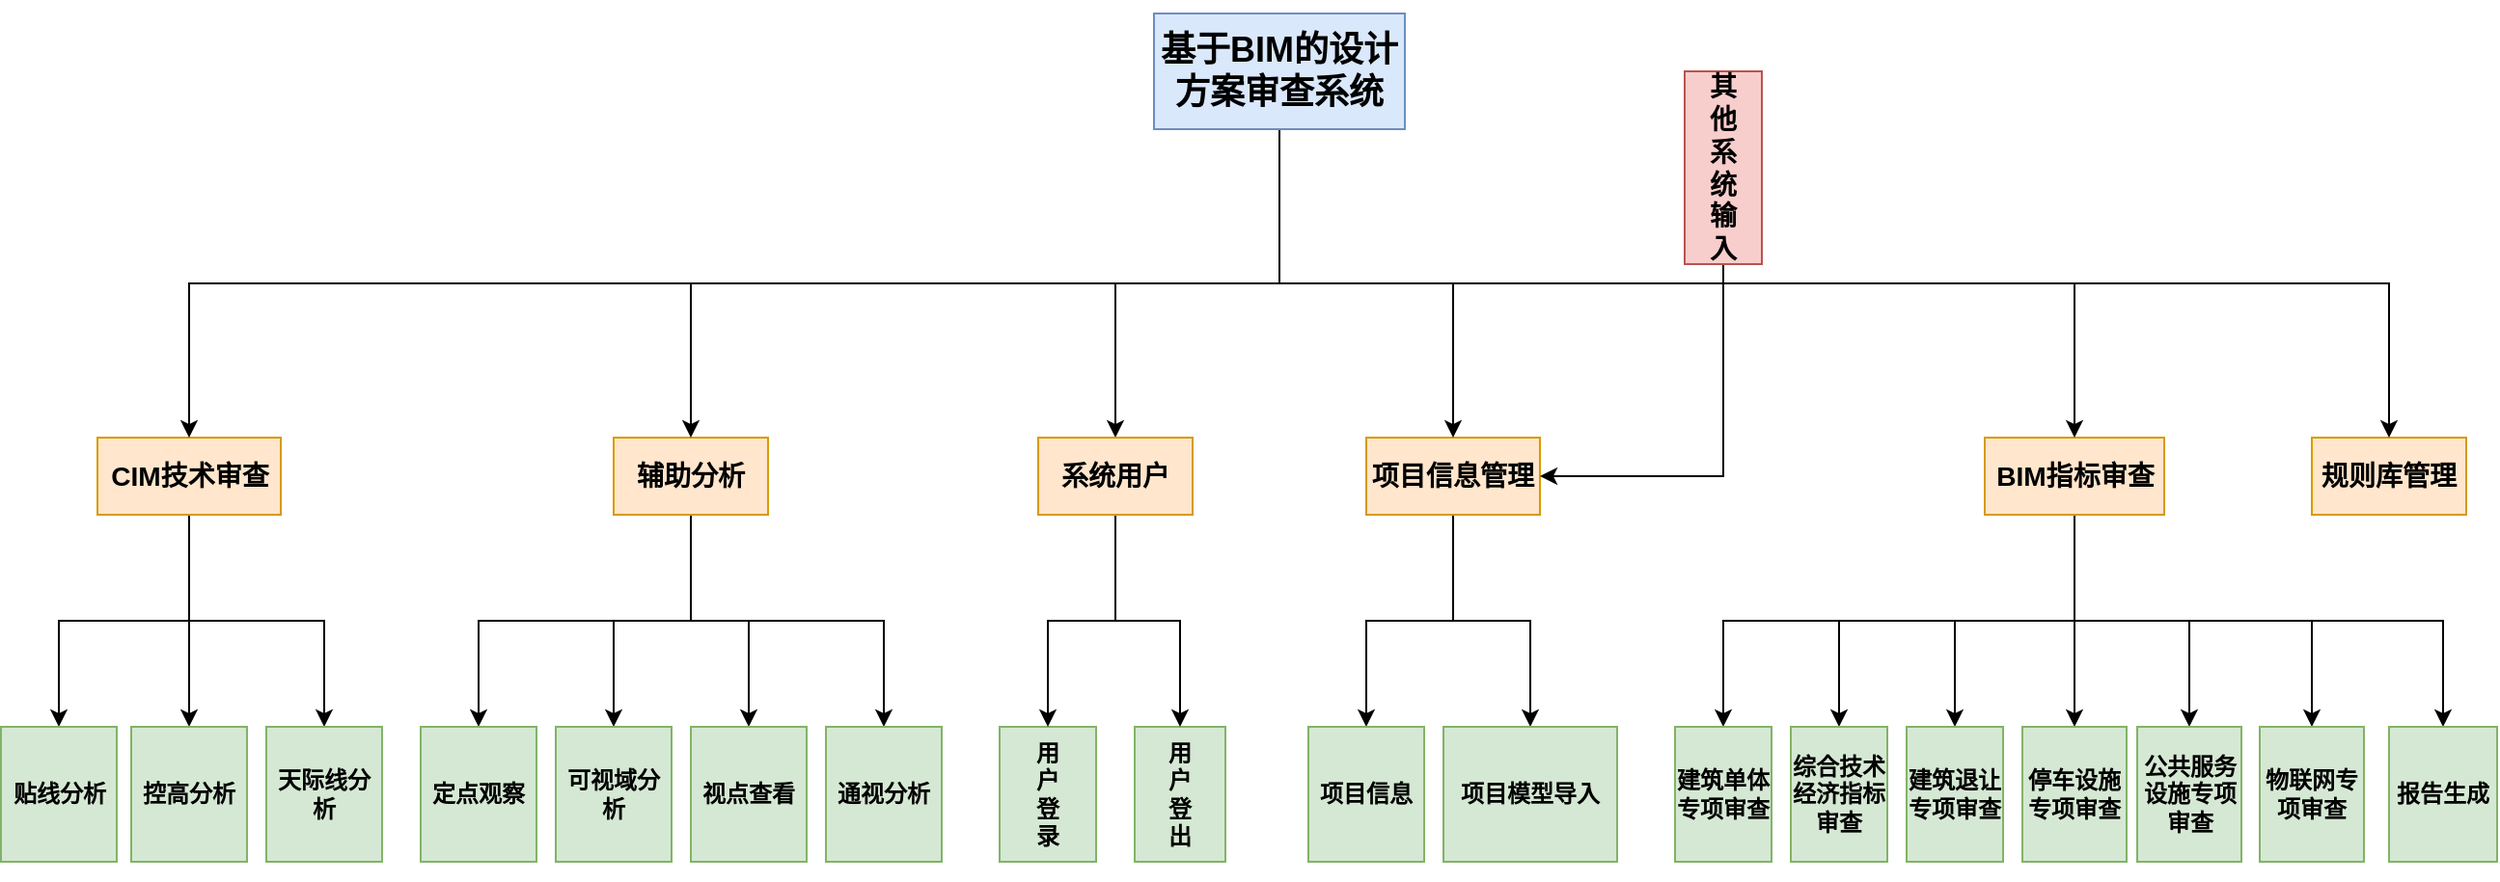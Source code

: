 <mxfile version="14.9.8" type="github">
  <diagram id="styI5fg3Mlbr4pc_d02F" name="Page-1">
    <mxGraphModel dx="2249" dy="1931" grid="1" gridSize="10" guides="1" tooltips="1" connect="1" arrows="1" fold="1" page="1" pageScale="1" pageWidth="827" pageHeight="1169" math="0" shadow="0">
      <root>
        <mxCell id="0" />
        <mxCell id="1" parent="0" />
        <mxCell id="FkTYA5YszxBsdHCB7o3I-4" style="edgeStyle=orthogonalEdgeStyle;rounded=0;orthogonalLoop=1;jettySize=auto;html=1;exitX=0.5;exitY=1;exitDx=0;exitDy=0;entryX=0.5;entryY=0;entryDx=0;entryDy=0;" parent="1" source="FkTYA5YszxBsdHCB7o3I-2" target="FkTYA5YszxBsdHCB7o3I-3" edge="1">
          <mxGeometry relative="1" as="geometry" />
        </mxCell>
        <mxCell id="FkTYA5YszxBsdHCB7o3I-6" style="edgeStyle=orthogonalEdgeStyle;rounded=0;orthogonalLoop=1;jettySize=auto;html=1;exitX=0.5;exitY=1;exitDx=0;exitDy=0;entryX=0.5;entryY=0;entryDx=0;entryDy=0;" parent="1" source="FkTYA5YszxBsdHCB7o3I-2" target="FkTYA5YszxBsdHCB7o3I-5" edge="1">
          <mxGeometry relative="1" as="geometry" />
        </mxCell>
        <mxCell id="FkTYA5YszxBsdHCB7o3I-2" value="&lt;h3&gt;项目信息管理&lt;/h3&gt;" style="rounded=0;whiteSpace=wrap;html=1;fillColor=#ffe6cc;strokeColor=#d79b00;" parent="1" vertex="1">
          <mxGeometry x="310" y="200" width="90" height="40" as="geometry" />
        </mxCell>
        <mxCell id="FkTYA5YszxBsdHCB7o3I-3" value="&lt;h4&gt;项目信息&lt;/h4&gt;" style="rounded=0;whiteSpace=wrap;html=1;fillColor=#d5e8d4;strokeColor=#82b366;" parent="1" vertex="1">
          <mxGeometry x="280" y="350" width="60" height="70" as="geometry" />
        </mxCell>
        <mxCell id="FkTYA5YszxBsdHCB7o3I-5" value="&lt;h4&gt;项目模型导入&lt;/h4&gt;" style="rounded=0;whiteSpace=wrap;html=1;fillColor=#d5e8d4;strokeColor=#82b366;" parent="1" vertex="1">
          <mxGeometry x="350" y="350" width="90" height="70" as="geometry" />
        </mxCell>
        <mxCell id="FkTYA5YszxBsdHCB7o3I-7" value="&lt;h3&gt;规则库管理&lt;/h3&gt;" style="rounded=0;whiteSpace=wrap;html=1;fillColor=#ffe6cc;strokeColor=#d79b00;" parent="1" vertex="1">
          <mxGeometry x="800" y="200" width="80" height="40" as="geometry" />
        </mxCell>
        <mxCell id="FkTYA5YszxBsdHCB7o3I-22" style="edgeStyle=orthogonalEdgeStyle;rounded=0;orthogonalLoop=1;jettySize=auto;html=1;exitX=0.5;exitY=1;exitDx=0;exitDy=0;entryX=0.5;entryY=0;entryDx=0;entryDy=0;" parent="1" source="FkTYA5YszxBsdHCB7o3I-8" target="FkTYA5YszxBsdHCB7o3I-15" edge="1">
          <mxGeometry relative="1" as="geometry" />
        </mxCell>
        <mxCell id="FkTYA5YszxBsdHCB7o3I-23" style="edgeStyle=orthogonalEdgeStyle;rounded=0;orthogonalLoop=1;jettySize=auto;html=1;exitX=0.5;exitY=1;exitDx=0;exitDy=0;entryX=0.5;entryY=0;entryDx=0;entryDy=0;" parent="1" source="FkTYA5YszxBsdHCB7o3I-8" target="FkTYA5YszxBsdHCB7o3I-16" edge="1">
          <mxGeometry relative="1" as="geometry" />
        </mxCell>
        <mxCell id="FkTYA5YszxBsdHCB7o3I-24" style="edgeStyle=orthogonalEdgeStyle;rounded=0;orthogonalLoop=1;jettySize=auto;html=1;exitX=0.5;exitY=1;exitDx=0;exitDy=0;" parent="1" source="FkTYA5YszxBsdHCB7o3I-8" target="FkTYA5YszxBsdHCB7o3I-18" edge="1">
          <mxGeometry relative="1" as="geometry" />
        </mxCell>
        <mxCell id="FkTYA5YszxBsdHCB7o3I-25" style="edgeStyle=orthogonalEdgeStyle;rounded=0;orthogonalLoop=1;jettySize=auto;html=1;exitX=0.5;exitY=1;exitDx=0;exitDy=0;entryX=0.5;entryY=0;entryDx=0;entryDy=0;" parent="1" source="FkTYA5YszxBsdHCB7o3I-8" target="FkTYA5YszxBsdHCB7o3I-19" edge="1">
          <mxGeometry relative="1" as="geometry" />
        </mxCell>
        <mxCell id="FkTYA5YszxBsdHCB7o3I-26" style="edgeStyle=orthogonalEdgeStyle;rounded=0;orthogonalLoop=1;jettySize=auto;html=1;exitX=0.5;exitY=1;exitDx=0;exitDy=0;entryX=0.5;entryY=0;entryDx=0;entryDy=0;" parent="1" source="FkTYA5YszxBsdHCB7o3I-8" target="FkTYA5YszxBsdHCB7o3I-20" edge="1">
          <mxGeometry relative="1" as="geometry" />
        </mxCell>
        <mxCell id="FkTYA5YszxBsdHCB7o3I-27" style="edgeStyle=orthogonalEdgeStyle;rounded=0;orthogonalLoop=1;jettySize=auto;html=1;exitX=0.5;exitY=1;exitDx=0;exitDy=0;entryX=0.5;entryY=0;entryDx=0;entryDy=0;" parent="1" source="FkTYA5YszxBsdHCB7o3I-8" target="FkTYA5YszxBsdHCB7o3I-17" edge="1">
          <mxGeometry relative="1" as="geometry" />
        </mxCell>
        <mxCell id="FkTYA5YszxBsdHCB7o3I-29" style="edgeStyle=orthogonalEdgeStyle;rounded=0;orthogonalLoop=1;jettySize=auto;html=1;exitX=0.5;exitY=1;exitDx=0;exitDy=0;entryX=0.5;entryY=0;entryDx=0;entryDy=0;" parent="1" source="FkTYA5YszxBsdHCB7o3I-8" target="FkTYA5YszxBsdHCB7o3I-21" edge="1">
          <mxGeometry relative="1" as="geometry" />
        </mxCell>
        <mxCell id="FkTYA5YszxBsdHCB7o3I-8" value="&lt;h3&gt;BIM指标审查&lt;/h3&gt;" style="rounded=0;whiteSpace=wrap;html=1;fillColor=#ffe6cc;strokeColor=#d79b00;" parent="1" vertex="1">
          <mxGeometry x="630.5" y="200" width="93" height="40" as="geometry" />
        </mxCell>
        <mxCell id="FkTYA5YszxBsdHCB7o3I-35" style="edgeStyle=orthogonalEdgeStyle;rounded=0;orthogonalLoop=1;jettySize=auto;html=1;exitX=0.5;exitY=1;exitDx=0;exitDy=0;entryX=0.5;entryY=0;entryDx=0;entryDy=0;" parent="1" source="FkTYA5YszxBsdHCB7o3I-9" target="FkTYA5YszxBsdHCB7o3I-31" edge="1">
          <mxGeometry relative="1" as="geometry" />
        </mxCell>
        <mxCell id="FkTYA5YszxBsdHCB7o3I-36" style="edgeStyle=orthogonalEdgeStyle;rounded=0;orthogonalLoop=1;jettySize=auto;html=1;exitX=0.5;exitY=1;exitDx=0;exitDy=0;entryX=0.5;entryY=0;entryDx=0;entryDy=0;" parent="1" source="FkTYA5YszxBsdHCB7o3I-9" target="FkTYA5YszxBsdHCB7o3I-32" edge="1">
          <mxGeometry relative="1" as="geometry" />
        </mxCell>
        <mxCell id="FkTYA5YszxBsdHCB7o3I-37" style="edgeStyle=orthogonalEdgeStyle;rounded=0;orthogonalLoop=1;jettySize=auto;html=1;exitX=0.5;exitY=1;exitDx=0;exitDy=0;" parent="1" source="FkTYA5YszxBsdHCB7o3I-9" target="FkTYA5YszxBsdHCB7o3I-33" edge="1">
          <mxGeometry relative="1" as="geometry" />
        </mxCell>
        <mxCell id="FkTYA5YszxBsdHCB7o3I-9" value="&lt;h3&gt;CIM技术审查&lt;/h3&gt;" style="rounded=0;whiteSpace=wrap;html=1;fillColor=#ffe6cc;strokeColor=#d79b00;" parent="1" vertex="1">
          <mxGeometry x="-347.5" y="200" width="95" height="40" as="geometry" />
        </mxCell>
        <mxCell id="FkTYA5YszxBsdHCB7o3I-42" style="edgeStyle=orthogonalEdgeStyle;rounded=0;orthogonalLoop=1;jettySize=auto;html=1;exitX=0.5;exitY=1;exitDx=0;exitDy=0;entryX=0.5;entryY=0;entryDx=0;entryDy=0;" parent="1" source="FkTYA5YszxBsdHCB7o3I-10" target="FkTYA5YszxBsdHCB7o3I-38" edge="1">
          <mxGeometry relative="1" as="geometry" />
        </mxCell>
        <mxCell id="FkTYA5YszxBsdHCB7o3I-43" style="edgeStyle=orthogonalEdgeStyle;rounded=0;orthogonalLoop=1;jettySize=auto;html=1;exitX=0.5;exitY=1;exitDx=0;exitDy=0;entryX=0.5;entryY=0;entryDx=0;entryDy=0;" parent="1" source="FkTYA5YszxBsdHCB7o3I-10" target="FkTYA5YszxBsdHCB7o3I-39" edge="1">
          <mxGeometry relative="1" as="geometry" />
        </mxCell>
        <mxCell id="FkTYA5YszxBsdHCB7o3I-44" style="edgeStyle=orthogonalEdgeStyle;rounded=0;orthogonalLoop=1;jettySize=auto;html=1;exitX=0.5;exitY=1;exitDx=0;exitDy=0;entryX=0.5;entryY=0;entryDx=0;entryDy=0;" parent="1" source="FkTYA5YszxBsdHCB7o3I-10" target="FkTYA5YszxBsdHCB7o3I-40" edge="1">
          <mxGeometry relative="1" as="geometry" />
        </mxCell>
        <mxCell id="FkTYA5YszxBsdHCB7o3I-45" style="edgeStyle=orthogonalEdgeStyle;rounded=0;orthogonalLoop=1;jettySize=auto;html=1;exitX=0.5;exitY=1;exitDx=0;exitDy=0;" parent="1" source="FkTYA5YszxBsdHCB7o3I-10" target="FkTYA5YszxBsdHCB7o3I-41" edge="1">
          <mxGeometry relative="1" as="geometry" />
        </mxCell>
        <mxCell id="FkTYA5YszxBsdHCB7o3I-10" value="&lt;h3&gt;辅助分析&lt;/h3&gt;" style="rounded=0;whiteSpace=wrap;html=1;fillColor=#ffe6cc;strokeColor=#d79b00;" parent="1" vertex="1">
          <mxGeometry x="-80" y="200" width="80" height="40" as="geometry" />
        </mxCell>
        <mxCell id="FkTYA5YszxBsdHCB7o3I-15" value="&lt;h4&gt;建筑单体专项审查&lt;/h4&gt;" style="rounded=0;whiteSpace=wrap;html=1;fillColor=#d5e8d4;strokeColor=#82b366;" parent="1" vertex="1">
          <mxGeometry x="470" y="350" width="50" height="70" as="geometry" />
        </mxCell>
        <mxCell id="FkTYA5YszxBsdHCB7o3I-16" value="&lt;h4&gt;综合技术经济指标审查&lt;/h4&gt;" style="rounded=0;whiteSpace=wrap;html=1;fillColor=#d5e8d4;strokeColor=#82b366;" parent="1" vertex="1">
          <mxGeometry x="530" y="350" width="50" height="70" as="geometry" />
        </mxCell>
        <mxCell id="FkTYA5YszxBsdHCB7o3I-17" value="&lt;h4&gt;物联网专项审查&lt;/h4&gt;" style="rounded=0;whiteSpace=wrap;html=1;fillColor=#d5e8d4;strokeColor=#82b366;" parent="1" vertex="1">
          <mxGeometry x="773" y="350" width="54" height="70" as="geometry" />
        </mxCell>
        <mxCell id="FkTYA5YszxBsdHCB7o3I-18" value="&lt;h4&gt;建筑退让专项审查&lt;/h4&gt;" style="rounded=0;whiteSpace=wrap;html=1;fillColor=#d5e8d4;strokeColor=#82b366;" parent="1" vertex="1">
          <mxGeometry x="590" y="350" width="50" height="70" as="geometry" />
        </mxCell>
        <mxCell id="FkTYA5YszxBsdHCB7o3I-19" value="&lt;h4&gt;公共服务设施专项审查&lt;/h4&gt;" style="rounded=0;whiteSpace=wrap;html=1;fillColor=#d5e8d4;strokeColor=#82b366;" parent="1" vertex="1">
          <mxGeometry x="709.5" y="350" width="54" height="70" as="geometry" />
        </mxCell>
        <mxCell id="FkTYA5YszxBsdHCB7o3I-20" value="&lt;h4&gt;停车设施专项审查&lt;/h4&gt;" style="rounded=0;whiteSpace=wrap;html=1;fillColor=#d5e8d4;strokeColor=#82b366;" parent="1" vertex="1">
          <mxGeometry x="650" y="350" width="54" height="70" as="geometry" />
        </mxCell>
        <mxCell id="FkTYA5YszxBsdHCB7o3I-21" value="&lt;h4&gt;报告生成&lt;/h4&gt;" style="rounded=0;whiteSpace=wrap;html=1;fillColor=#d5e8d4;strokeColor=#82b366;" parent="1" vertex="1">
          <mxGeometry x="840" y="350" width="56" height="70" as="geometry" />
        </mxCell>
        <mxCell id="FkTYA5YszxBsdHCB7o3I-31" value="&lt;h4&gt;天际线分析&lt;/h4&gt;" style="rounded=0;whiteSpace=wrap;html=1;fillColor=#d5e8d4;strokeColor=#82b366;" parent="1" vertex="1">
          <mxGeometry x="-260" y="350" width="60" height="70" as="geometry" />
        </mxCell>
        <mxCell id="FkTYA5YszxBsdHCB7o3I-32" value="&lt;h4&gt;控高分析&lt;/h4&gt;" style="rounded=0;whiteSpace=wrap;html=1;fillColor=#d5e8d4;strokeColor=#82b366;" parent="1" vertex="1">
          <mxGeometry x="-330" y="350" width="60" height="70" as="geometry" />
        </mxCell>
        <mxCell id="FkTYA5YszxBsdHCB7o3I-33" value="&lt;h4&gt;贴线分析&lt;/h4&gt;" style="rounded=0;whiteSpace=wrap;html=1;fillColor=#d5e8d4;strokeColor=#82b366;" parent="1" vertex="1">
          <mxGeometry x="-397.5" y="350" width="60" height="70" as="geometry" />
        </mxCell>
        <mxCell id="FkTYA5YszxBsdHCB7o3I-38" value="&lt;h4&gt;视点查看&lt;/h4&gt;" style="rounded=0;whiteSpace=wrap;html=1;fillColor=#d5e8d4;strokeColor=#82b366;" parent="1" vertex="1">
          <mxGeometry x="-40" y="350" width="60" height="70" as="geometry" />
        </mxCell>
        <mxCell id="FkTYA5YszxBsdHCB7o3I-39" value="&lt;h4&gt;定点观察&lt;/h4&gt;" style="rounded=0;whiteSpace=wrap;html=1;fillColor=#d5e8d4;strokeColor=#82b366;" parent="1" vertex="1">
          <mxGeometry x="-180" y="350" width="60" height="70" as="geometry" />
        </mxCell>
        <mxCell id="FkTYA5YszxBsdHCB7o3I-40" value="&lt;h4&gt;可视域分析&lt;/h4&gt;" style="rounded=0;whiteSpace=wrap;html=1;fillColor=#d5e8d4;strokeColor=#82b366;" parent="1" vertex="1">
          <mxGeometry x="-110" y="350" width="60" height="70" as="geometry" />
        </mxCell>
        <mxCell id="FkTYA5YszxBsdHCB7o3I-41" value="&lt;h4&gt;通视分析&lt;/h4&gt;" style="rounded=0;whiteSpace=wrap;html=1;fillColor=#d5e8d4;strokeColor=#82b366;" parent="1" vertex="1">
          <mxGeometry x="30" y="350" width="60" height="70" as="geometry" />
        </mxCell>
        <mxCell id="cPUTe0ATL_6zvfD-l-DD-12" style="edgeStyle=orthogonalEdgeStyle;rounded=0;orthogonalLoop=1;jettySize=auto;html=1;exitX=0.5;exitY=1;exitDx=0;exitDy=0;entryX=1;entryY=0.5;entryDx=0;entryDy=0;" edge="1" parent="1" source="FkTYA5YszxBsdHCB7o3I-47" target="FkTYA5YszxBsdHCB7o3I-2">
          <mxGeometry relative="1" as="geometry" />
        </mxCell>
        <mxCell id="FkTYA5YszxBsdHCB7o3I-47" value="&lt;h3&gt;其&lt;br&gt;他&lt;br&gt;系&lt;br&gt;统&lt;br&gt;输&lt;br&gt;入&lt;/h3&gt;" style="rounded=0;whiteSpace=wrap;html=1;fillColor=#f8cecc;strokeColor=#b85450;" parent="1" vertex="1">
          <mxGeometry x="475" y="10" width="40" height="100" as="geometry" />
        </mxCell>
        <mxCell id="cPUTe0ATL_6zvfD-l-DD-3" style="edgeStyle=orthogonalEdgeStyle;rounded=0;orthogonalLoop=1;jettySize=auto;html=1;exitX=0.5;exitY=1;exitDx=0;exitDy=0;entryX=0.5;entryY=0;entryDx=0;entryDy=0;" edge="1" parent="1" source="cPUTe0ATL_6zvfD-l-DD-1" target="FkTYA5YszxBsdHCB7o3I-2">
          <mxGeometry relative="1" as="geometry" />
        </mxCell>
        <mxCell id="cPUTe0ATL_6zvfD-l-DD-7" style="edgeStyle=orthogonalEdgeStyle;rounded=0;orthogonalLoop=1;jettySize=auto;html=1;exitX=0.5;exitY=1;exitDx=0;exitDy=0;entryX=0.5;entryY=0;entryDx=0;entryDy=0;" edge="1" parent="1" source="cPUTe0ATL_6zvfD-l-DD-1" target="cPUTe0ATL_6zvfD-l-DD-6">
          <mxGeometry relative="1" as="geometry" />
        </mxCell>
        <mxCell id="cPUTe0ATL_6zvfD-l-DD-15" style="edgeStyle=orthogonalEdgeStyle;rounded=0;orthogonalLoop=1;jettySize=auto;html=1;exitX=0.5;exitY=1;exitDx=0;exitDy=0;" edge="1" parent="1" source="cPUTe0ATL_6zvfD-l-DD-1" target="FkTYA5YszxBsdHCB7o3I-10">
          <mxGeometry relative="1" as="geometry" />
        </mxCell>
        <mxCell id="cPUTe0ATL_6zvfD-l-DD-16" style="edgeStyle=orthogonalEdgeStyle;rounded=0;orthogonalLoop=1;jettySize=auto;html=1;exitX=0.5;exitY=1;exitDx=0;exitDy=0;entryX=0.5;entryY=0;entryDx=0;entryDy=0;" edge="1" parent="1" source="cPUTe0ATL_6zvfD-l-DD-1" target="FkTYA5YszxBsdHCB7o3I-9">
          <mxGeometry relative="1" as="geometry" />
        </mxCell>
        <mxCell id="cPUTe0ATL_6zvfD-l-DD-17" style="edgeStyle=orthogonalEdgeStyle;rounded=0;orthogonalLoop=1;jettySize=auto;html=1;exitX=0.5;exitY=1;exitDx=0;exitDy=0;entryX=0.5;entryY=0;entryDx=0;entryDy=0;" edge="1" parent="1" source="cPUTe0ATL_6zvfD-l-DD-1" target="FkTYA5YszxBsdHCB7o3I-7">
          <mxGeometry relative="1" as="geometry" />
        </mxCell>
        <mxCell id="cPUTe0ATL_6zvfD-l-DD-18" style="edgeStyle=orthogonalEdgeStyle;rounded=0;orthogonalLoop=1;jettySize=auto;html=1;exitX=0.5;exitY=1;exitDx=0;exitDy=0;entryX=0.5;entryY=0;entryDx=0;entryDy=0;" edge="1" parent="1" source="cPUTe0ATL_6zvfD-l-DD-1" target="FkTYA5YszxBsdHCB7o3I-8">
          <mxGeometry relative="1" as="geometry" />
        </mxCell>
        <mxCell id="cPUTe0ATL_6zvfD-l-DD-1" value="&lt;h2&gt;基于BIM的设计方案审查系统&lt;/h2&gt;" style="rounded=0;whiteSpace=wrap;html=1;fillColor=#dae8fc;strokeColor=#6c8ebf;" vertex="1" parent="1">
          <mxGeometry x="200" y="-20" width="130" height="60" as="geometry" />
        </mxCell>
        <mxCell id="cPUTe0ATL_6zvfD-l-DD-4" value="&lt;h4&gt;用&lt;br&gt;户&lt;br&gt;登&lt;br&gt;录&lt;/h4&gt;" style="rounded=0;whiteSpace=wrap;html=1;fillColor=#d5e8d4;strokeColor=#82b366;" vertex="1" parent="1">
          <mxGeometry x="120" y="350" width="50" height="70" as="geometry" />
        </mxCell>
        <mxCell id="cPUTe0ATL_6zvfD-l-DD-5" value="&lt;h4&gt;用&lt;br&gt;户&lt;br&gt;登&lt;br&gt;&lt;span&gt;出&lt;/span&gt;&lt;/h4&gt;" style="rounded=0;whiteSpace=wrap;html=1;fillColor=#d5e8d4;strokeColor=#82b366;" vertex="1" parent="1">
          <mxGeometry x="190" y="350" width="47" height="70" as="geometry" />
        </mxCell>
        <mxCell id="cPUTe0ATL_6zvfD-l-DD-8" style="edgeStyle=orthogonalEdgeStyle;rounded=0;orthogonalLoop=1;jettySize=auto;html=1;exitX=0.5;exitY=1;exitDx=0;exitDy=0;entryX=0.5;entryY=0;entryDx=0;entryDy=0;" edge="1" parent="1" source="cPUTe0ATL_6zvfD-l-DD-6" target="cPUTe0ATL_6zvfD-l-DD-4">
          <mxGeometry relative="1" as="geometry" />
        </mxCell>
        <mxCell id="cPUTe0ATL_6zvfD-l-DD-9" style="edgeStyle=orthogonalEdgeStyle;rounded=0;orthogonalLoop=1;jettySize=auto;html=1;exitX=0.5;exitY=1;exitDx=0;exitDy=0;entryX=0.5;entryY=0;entryDx=0;entryDy=0;" edge="1" parent="1" source="cPUTe0ATL_6zvfD-l-DD-6" target="cPUTe0ATL_6zvfD-l-DD-5">
          <mxGeometry relative="1" as="geometry" />
        </mxCell>
        <mxCell id="cPUTe0ATL_6zvfD-l-DD-6" value="&lt;h3&gt;系统用户&lt;/h3&gt;" style="rounded=0;whiteSpace=wrap;html=1;fillColor=#ffe6cc;strokeColor=#d79b00;" vertex="1" parent="1">
          <mxGeometry x="140" y="200" width="80" height="40" as="geometry" />
        </mxCell>
      </root>
    </mxGraphModel>
  </diagram>
</mxfile>
